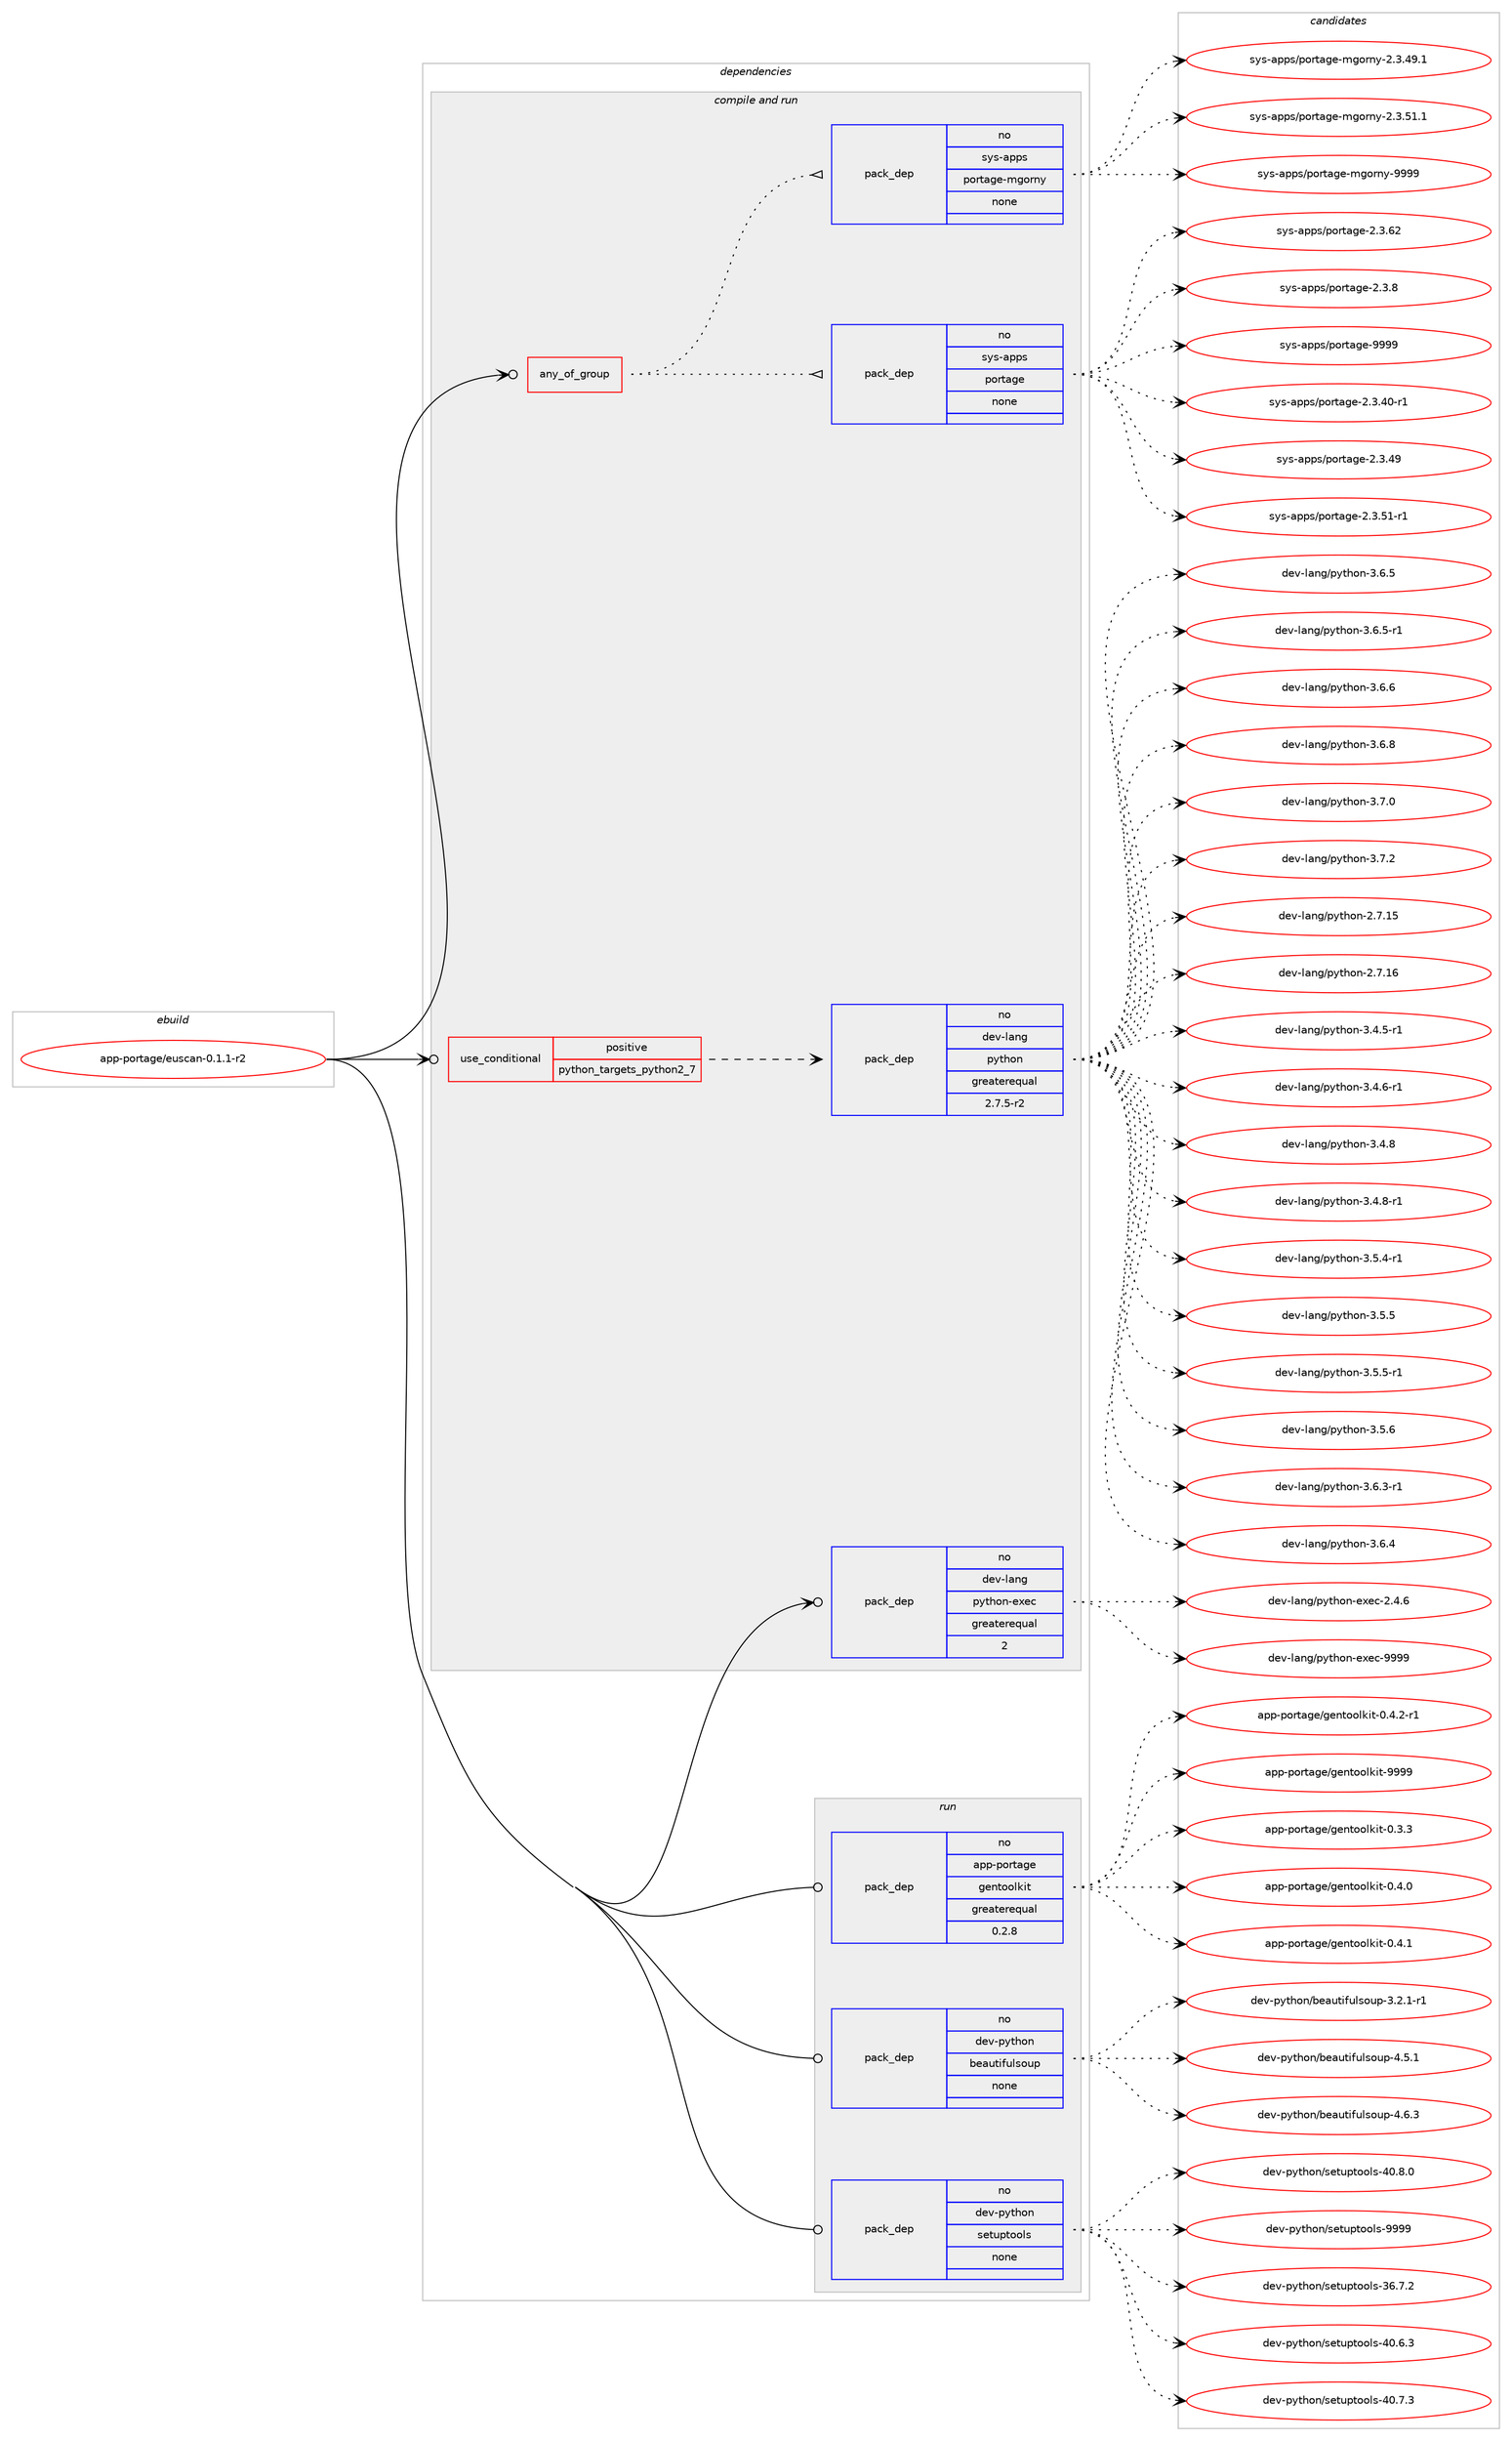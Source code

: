 digraph prolog {

# *************
# Graph options
# *************

newrank=true;
concentrate=true;
compound=true;
graph [rankdir=LR,fontname=Helvetica,fontsize=10,ranksep=1.5];#, ranksep=2.5, nodesep=0.2];
edge  [arrowhead=vee];
node  [fontname=Helvetica,fontsize=10];

# **********
# The ebuild
# **********

subgraph cluster_leftcol {
color=gray;
rank=same;
label=<<i>ebuild</i>>;
id [label="app-portage/euscan-0.1.1-r2", color=red, width=4, href="../app-portage/euscan-0.1.1-r2.svg"];
}

# ****************
# The dependencies
# ****************

subgraph cluster_midcol {
color=gray;
label=<<i>dependencies</i>>;
subgraph cluster_compile {
fillcolor="#eeeeee";
style=filled;
label=<<i>compile</i>>;
}
subgraph cluster_compileandrun {
fillcolor="#eeeeee";
style=filled;
label=<<i>compile and run</i>>;
subgraph any19833 {
dependency1305390 [label=<<TABLE BORDER="0" CELLBORDER="1" CELLSPACING="0" CELLPADDING="4"><TR><TD CELLPADDING="10">any_of_group</TD></TR></TABLE>>, shape=none, color=red];subgraph pack930360 {
dependency1305391 [label=<<TABLE BORDER="0" CELLBORDER="1" CELLSPACING="0" CELLPADDING="4" WIDTH="220"><TR><TD ROWSPAN="6" CELLPADDING="30">pack_dep</TD></TR><TR><TD WIDTH="110">no</TD></TR><TR><TD>sys-apps</TD></TR><TR><TD>portage</TD></TR><TR><TD>none</TD></TR><TR><TD></TD></TR></TABLE>>, shape=none, color=blue];
}
dependency1305390:e -> dependency1305391:w [weight=20,style="dotted",arrowhead="oinv"];
subgraph pack930361 {
dependency1305392 [label=<<TABLE BORDER="0" CELLBORDER="1" CELLSPACING="0" CELLPADDING="4" WIDTH="220"><TR><TD ROWSPAN="6" CELLPADDING="30">pack_dep</TD></TR><TR><TD WIDTH="110">no</TD></TR><TR><TD>sys-apps</TD></TR><TR><TD>portage-mgorny</TD></TR><TR><TD>none</TD></TR><TR><TD></TD></TR></TABLE>>, shape=none, color=blue];
}
dependency1305390:e -> dependency1305392:w [weight=20,style="dotted",arrowhead="oinv"];
}
id:e -> dependency1305390:w [weight=20,style="solid",arrowhead="odotvee"];
subgraph cond354655 {
dependency1305393 [label=<<TABLE BORDER="0" CELLBORDER="1" CELLSPACING="0" CELLPADDING="4"><TR><TD ROWSPAN="3" CELLPADDING="10">use_conditional</TD></TR><TR><TD>positive</TD></TR><TR><TD>python_targets_python2_7</TD></TR></TABLE>>, shape=none, color=red];
subgraph pack930362 {
dependency1305394 [label=<<TABLE BORDER="0" CELLBORDER="1" CELLSPACING="0" CELLPADDING="4" WIDTH="220"><TR><TD ROWSPAN="6" CELLPADDING="30">pack_dep</TD></TR><TR><TD WIDTH="110">no</TD></TR><TR><TD>dev-lang</TD></TR><TR><TD>python</TD></TR><TR><TD>greaterequal</TD></TR><TR><TD>2.7.5-r2</TD></TR></TABLE>>, shape=none, color=blue];
}
dependency1305393:e -> dependency1305394:w [weight=20,style="dashed",arrowhead="vee"];
}
id:e -> dependency1305393:w [weight=20,style="solid",arrowhead="odotvee"];
subgraph pack930363 {
dependency1305395 [label=<<TABLE BORDER="0" CELLBORDER="1" CELLSPACING="0" CELLPADDING="4" WIDTH="220"><TR><TD ROWSPAN="6" CELLPADDING="30">pack_dep</TD></TR><TR><TD WIDTH="110">no</TD></TR><TR><TD>dev-lang</TD></TR><TR><TD>python-exec</TD></TR><TR><TD>greaterequal</TD></TR><TR><TD>2</TD></TR></TABLE>>, shape=none, color=blue];
}
id:e -> dependency1305395:w [weight=20,style="solid",arrowhead="odotvee"];
}
subgraph cluster_run {
fillcolor="#eeeeee";
style=filled;
label=<<i>run</i>>;
subgraph pack930364 {
dependency1305396 [label=<<TABLE BORDER="0" CELLBORDER="1" CELLSPACING="0" CELLPADDING="4" WIDTH="220"><TR><TD ROWSPAN="6" CELLPADDING="30">pack_dep</TD></TR><TR><TD WIDTH="110">no</TD></TR><TR><TD>app-portage</TD></TR><TR><TD>gentoolkit</TD></TR><TR><TD>greaterequal</TD></TR><TR><TD>0.2.8</TD></TR></TABLE>>, shape=none, color=blue];
}
id:e -> dependency1305396:w [weight=20,style="solid",arrowhead="odot"];
subgraph pack930365 {
dependency1305397 [label=<<TABLE BORDER="0" CELLBORDER="1" CELLSPACING="0" CELLPADDING="4" WIDTH="220"><TR><TD ROWSPAN="6" CELLPADDING="30">pack_dep</TD></TR><TR><TD WIDTH="110">no</TD></TR><TR><TD>dev-python</TD></TR><TR><TD>beautifulsoup</TD></TR><TR><TD>none</TD></TR><TR><TD></TD></TR></TABLE>>, shape=none, color=blue];
}
id:e -> dependency1305397:w [weight=20,style="solid",arrowhead="odot"];
subgraph pack930366 {
dependency1305398 [label=<<TABLE BORDER="0" CELLBORDER="1" CELLSPACING="0" CELLPADDING="4" WIDTH="220"><TR><TD ROWSPAN="6" CELLPADDING="30">pack_dep</TD></TR><TR><TD WIDTH="110">no</TD></TR><TR><TD>dev-python</TD></TR><TR><TD>setuptools</TD></TR><TR><TD>none</TD></TR><TR><TD></TD></TR></TABLE>>, shape=none, color=blue];
}
id:e -> dependency1305398:w [weight=20,style="solid",arrowhead="odot"];
}
}

# **************
# The candidates
# **************

subgraph cluster_choices {
rank=same;
color=gray;
label=<<i>candidates</i>>;

subgraph choice930360 {
color=black;
nodesep=1;
choice11512111545971121121154711211111411697103101455046514652484511449 [label="sys-apps/portage-2.3.40-r1", color=red, width=4,href="../sys-apps/portage-2.3.40-r1.svg"];
choice1151211154597112112115471121111141169710310145504651465257 [label="sys-apps/portage-2.3.49", color=red, width=4,href="../sys-apps/portage-2.3.49.svg"];
choice11512111545971121121154711211111411697103101455046514653494511449 [label="sys-apps/portage-2.3.51-r1", color=red, width=4,href="../sys-apps/portage-2.3.51-r1.svg"];
choice1151211154597112112115471121111141169710310145504651465450 [label="sys-apps/portage-2.3.62", color=red, width=4,href="../sys-apps/portage-2.3.62.svg"];
choice11512111545971121121154711211111411697103101455046514656 [label="sys-apps/portage-2.3.8", color=red, width=4,href="../sys-apps/portage-2.3.8.svg"];
choice115121115459711211211547112111114116971031014557575757 [label="sys-apps/portage-9999", color=red, width=4,href="../sys-apps/portage-9999.svg"];
dependency1305391:e -> choice11512111545971121121154711211111411697103101455046514652484511449:w [style=dotted,weight="100"];
dependency1305391:e -> choice1151211154597112112115471121111141169710310145504651465257:w [style=dotted,weight="100"];
dependency1305391:e -> choice11512111545971121121154711211111411697103101455046514653494511449:w [style=dotted,weight="100"];
dependency1305391:e -> choice1151211154597112112115471121111141169710310145504651465450:w [style=dotted,weight="100"];
dependency1305391:e -> choice11512111545971121121154711211111411697103101455046514656:w [style=dotted,weight="100"];
dependency1305391:e -> choice115121115459711211211547112111114116971031014557575757:w [style=dotted,weight="100"];
}
subgraph choice930361 {
color=black;
nodesep=1;
choice1151211154597112112115471121111141169710310145109103111114110121455046514652574649 [label="sys-apps/portage-mgorny-2.3.49.1", color=red, width=4,href="../sys-apps/portage-mgorny-2.3.49.1.svg"];
choice1151211154597112112115471121111141169710310145109103111114110121455046514653494649 [label="sys-apps/portage-mgorny-2.3.51.1", color=red, width=4,href="../sys-apps/portage-mgorny-2.3.51.1.svg"];
choice11512111545971121121154711211111411697103101451091031111141101214557575757 [label="sys-apps/portage-mgorny-9999", color=red, width=4,href="../sys-apps/portage-mgorny-9999.svg"];
dependency1305392:e -> choice1151211154597112112115471121111141169710310145109103111114110121455046514652574649:w [style=dotted,weight="100"];
dependency1305392:e -> choice1151211154597112112115471121111141169710310145109103111114110121455046514653494649:w [style=dotted,weight="100"];
dependency1305392:e -> choice11512111545971121121154711211111411697103101451091031111141101214557575757:w [style=dotted,weight="100"];
}
subgraph choice930362 {
color=black;
nodesep=1;
choice10010111845108971101034711212111610411111045504655464953 [label="dev-lang/python-2.7.15", color=red, width=4,href="../dev-lang/python-2.7.15.svg"];
choice10010111845108971101034711212111610411111045504655464954 [label="dev-lang/python-2.7.16", color=red, width=4,href="../dev-lang/python-2.7.16.svg"];
choice1001011184510897110103471121211161041111104551465246534511449 [label="dev-lang/python-3.4.5-r1", color=red, width=4,href="../dev-lang/python-3.4.5-r1.svg"];
choice1001011184510897110103471121211161041111104551465246544511449 [label="dev-lang/python-3.4.6-r1", color=red, width=4,href="../dev-lang/python-3.4.6-r1.svg"];
choice100101118451089711010347112121116104111110455146524656 [label="dev-lang/python-3.4.8", color=red, width=4,href="../dev-lang/python-3.4.8.svg"];
choice1001011184510897110103471121211161041111104551465246564511449 [label="dev-lang/python-3.4.8-r1", color=red, width=4,href="../dev-lang/python-3.4.8-r1.svg"];
choice1001011184510897110103471121211161041111104551465346524511449 [label="dev-lang/python-3.5.4-r1", color=red, width=4,href="../dev-lang/python-3.5.4-r1.svg"];
choice100101118451089711010347112121116104111110455146534653 [label="dev-lang/python-3.5.5", color=red, width=4,href="../dev-lang/python-3.5.5.svg"];
choice1001011184510897110103471121211161041111104551465346534511449 [label="dev-lang/python-3.5.5-r1", color=red, width=4,href="../dev-lang/python-3.5.5-r1.svg"];
choice100101118451089711010347112121116104111110455146534654 [label="dev-lang/python-3.5.6", color=red, width=4,href="../dev-lang/python-3.5.6.svg"];
choice1001011184510897110103471121211161041111104551465446514511449 [label="dev-lang/python-3.6.3-r1", color=red, width=4,href="../dev-lang/python-3.6.3-r1.svg"];
choice100101118451089711010347112121116104111110455146544652 [label="dev-lang/python-3.6.4", color=red, width=4,href="../dev-lang/python-3.6.4.svg"];
choice100101118451089711010347112121116104111110455146544653 [label="dev-lang/python-3.6.5", color=red, width=4,href="../dev-lang/python-3.6.5.svg"];
choice1001011184510897110103471121211161041111104551465446534511449 [label="dev-lang/python-3.6.5-r1", color=red, width=4,href="../dev-lang/python-3.6.5-r1.svg"];
choice100101118451089711010347112121116104111110455146544654 [label="dev-lang/python-3.6.6", color=red, width=4,href="../dev-lang/python-3.6.6.svg"];
choice100101118451089711010347112121116104111110455146544656 [label="dev-lang/python-3.6.8", color=red, width=4,href="../dev-lang/python-3.6.8.svg"];
choice100101118451089711010347112121116104111110455146554648 [label="dev-lang/python-3.7.0", color=red, width=4,href="../dev-lang/python-3.7.0.svg"];
choice100101118451089711010347112121116104111110455146554650 [label="dev-lang/python-3.7.2", color=red, width=4,href="../dev-lang/python-3.7.2.svg"];
dependency1305394:e -> choice10010111845108971101034711212111610411111045504655464953:w [style=dotted,weight="100"];
dependency1305394:e -> choice10010111845108971101034711212111610411111045504655464954:w [style=dotted,weight="100"];
dependency1305394:e -> choice1001011184510897110103471121211161041111104551465246534511449:w [style=dotted,weight="100"];
dependency1305394:e -> choice1001011184510897110103471121211161041111104551465246544511449:w [style=dotted,weight="100"];
dependency1305394:e -> choice100101118451089711010347112121116104111110455146524656:w [style=dotted,weight="100"];
dependency1305394:e -> choice1001011184510897110103471121211161041111104551465246564511449:w [style=dotted,weight="100"];
dependency1305394:e -> choice1001011184510897110103471121211161041111104551465346524511449:w [style=dotted,weight="100"];
dependency1305394:e -> choice100101118451089711010347112121116104111110455146534653:w [style=dotted,weight="100"];
dependency1305394:e -> choice1001011184510897110103471121211161041111104551465346534511449:w [style=dotted,weight="100"];
dependency1305394:e -> choice100101118451089711010347112121116104111110455146534654:w [style=dotted,weight="100"];
dependency1305394:e -> choice1001011184510897110103471121211161041111104551465446514511449:w [style=dotted,weight="100"];
dependency1305394:e -> choice100101118451089711010347112121116104111110455146544652:w [style=dotted,weight="100"];
dependency1305394:e -> choice100101118451089711010347112121116104111110455146544653:w [style=dotted,weight="100"];
dependency1305394:e -> choice1001011184510897110103471121211161041111104551465446534511449:w [style=dotted,weight="100"];
dependency1305394:e -> choice100101118451089711010347112121116104111110455146544654:w [style=dotted,weight="100"];
dependency1305394:e -> choice100101118451089711010347112121116104111110455146544656:w [style=dotted,weight="100"];
dependency1305394:e -> choice100101118451089711010347112121116104111110455146554648:w [style=dotted,weight="100"];
dependency1305394:e -> choice100101118451089711010347112121116104111110455146554650:w [style=dotted,weight="100"];
}
subgraph choice930363 {
color=black;
nodesep=1;
choice1001011184510897110103471121211161041111104510112010199455046524654 [label="dev-lang/python-exec-2.4.6", color=red, width=4,href="../dev-lang/python-exec-2.4.6.svg"];
choice10010111845108971101034711212111610411111045101120101994557575757 [label="dev-lang/python-exec-9999", color=red, width=4,href="../dev-lang/python-exec-9999.svg"];
dependency1305395:e -> choice1001011184510897110103471121211161041111104510112010199455046524654:w [style=dotted,weight="100"];
dependency1305395:e -> choice10010111845108971101034711212111610411111045101120101994557575757:w [style=dotted,weight="100"];
}
subgraph choice930364 {
color=black;
nodesep=1;
choice97112112451121111141169710310147103101110116111111108107105116454846514651 [label="app-portage/gentoolkit-0.3.3", color=red, width=4,href="../app-portage/gentoolkit-0.3.3.svg"];
choice97112112451121111141169710310147103101110116111111108107105116454846524648 [label="app-portage/gentoolkit-0.4.0", color=red, width=4,href="../app-portage/gentoolkit-0.4.0.svg"];
choice97112112451121111141169710310147103101110116111111108107105116454846524649 [label="app-portage/gentoolkit-0.4.1", color=red, width=4,href="../app-portage/gentoolkit-0.4.1.svg"];
choice971121124511211111411697103101471031011101161111111081071051164548465246504511449 [label="app-portage/gentoolkit-0.4.2-r1", color=red, width=4,href="../app-portage/gentoolkit-0.4.2-r1.svg"];
choice971121124511211111411697103101471031011101161111111081071051164557575757 [label="app-portage/gentoolkit-9999", color=red, width=4,href="../app-portage/gentoolkit-9999.svg"];
dependency1305396:e -> choice97112112451121111141169710310147103101110116111111108107105116454846514651:w [style=dotted,weight="100"];
dependency1305396:e -> choice97112112451121111141169710310147103101110116111111108107105116454846524648:w [style=dotted,weight="100"];
dependency1305396:e -> choice97112112451121111141169710310147103101110116111111108107105116454846524649:w [style=dotted,weight="100"];
dependency1305396:e -> choice971121124511211111411697103101471031011101161111111081071051164548465246504511449:w [style=dotted,weight="100"];
dependency1305396:e -> choice971121124511211111411697103101471031011101161111111081071051164557575757:w [style=dotted,weight="100"];
}
subgraph choice930365 {
color=black;
nodesep=1;
choice100101118451121211161041111104798101971171161051021171081151111171124551465046494511449 [label="dev-python/beautifulsoup-3.2.1-r1", color=red, width=4,href="../dev-python/beautifulsoup-3.2.1-r1.svg"];
choice10010111845112121116104111110479810197117116105102117108115111117112455246534649 [label="dev-python/beautifulsoup-4.5.1", color=red, width=4,href="../dev-python/beautifulsoup-4.5.1.svg"];
choice10010111845112121116104111110479810197117116105102117108115111117112455246544651 [label="dev-python/beautifulsoup-4.6.3", color=red, width=4,href="../dev-python/beautifulsoup-4.6.3.svg"];
dependency1305397:e -> choice100101118451121211161041111104798101971171161051021171081151111171124551465046494511449:w [style=dotted,weight="100"];
dependency1305397:e -> choice10010111845112121116104111110479810197117116105102117108115111117112455246534649:w [style=dotted,weight="100"];
dependency1305397:e -> choice10010111845112121116104111110479810197117116105102117108115111117112455246544651:w [style=dotted,weight="100"];
}
subgraph choice930366 {
color=black;
nodesep=1;
choice100101118451121211161041111104711510111611711211611111110811545515446554650 [label="dev-python/setuptools-36.7.2", color=red, width=4,href="../dev-python/setuptools-36.7.2.svg"];
choice100101118451121211161041111104711510111611711211611111110811545524846544651 [label="dev-python/setuptools-40.6.3", color=red, width=4,href="../dev-python/setuptools-40.6.3.svg"];
choice100101118451121211161041111104711510111611711211611111110811545524846554651 [label="dev-python/setuptools-40.7.3", color=red, width=4,href="../dev-python/setuptools-40.7.3.svg"];
choice100101118451121211161041111104711510111611711211611111110811545524846564648 [label="dev-python/setuptools-40.8.0", color=red, width=4,href="../dev-python/setuptools-40.8.0.svg"];
choice10010111845112121116104111110471151011161171121161111111081154557575757 [label="dev-python/setuptools-9999", color=red, width=4,href="../dev-python/setuptools-9999.svg"];
dependency1305398:e -> choice100101118451121211161041111104711510111611711211611111110811545515446554650:w [style=dotted,weight="100"];
dependency1305398:e -> choice100101118451121211161041111104711510111611711211611111110811545524846544651:w [style=dotted,weight="100"];
dependency1305398:e -> choice100101118451121211161041111104711510111611711211611111110811545524846554651:w [style=dotted,weight="100"];
dependency1305398:e -> choice100101118451121211161041111104711510111611711211611111110811545524846564648:w [style=dotted,weight="100"];
dependency1305398:e -> choice10010111845112121116104111110471151011161171121161111111081154557575757:w [style=dotted,weight="100"];
}
}

}
